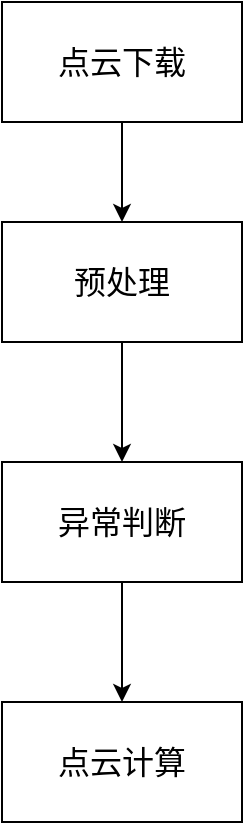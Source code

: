 <mxfile version="24.4.10" type="github">
  <diagram name="Page-1" id="fIXt2Z8RBO4ACJ6_SiIg">
    <mxGraphModel dx="1368" dy="790" grid="1" gridSize="10" guides="1" tooltips="1" connect="1" arrows="1" fold="1" page="1" pageScale="1" pageWidth="850" pageHeight="1100" math="0" shadow="0">
      <root>
        <mxCell id="0" />
        <mxCell id="1" parent="0" />
        <mxCell id="18APzPEi1ztSYz3mOzcG-5" value="" style="edgeStyle=orthogonalEdgeStyle;rounded=0;orthogonalLoop=1;jettySize=auto;html=1;" edge="1" parent="1" source="18APzPEi1ztSYz3mOzcG-1" target="18APzPEi1ztSYz3mOzcG-2">
          <mxGeometry relative="1" as="geometry" />
        </mxCell>
        <mxCell id="18APzPEi1ztSYz3mOzcG-1" value="&lt;font style=&quot;font-size: 16px;&quot;&gt;点云下载&lt;/font&gt;" style="rounded=0;whiteSpace=wrap;html=1;" vertex="1" parent="1">
          <mxGeometry x="365" y="100" width="120" height="60" as="geometry" />
        </mxCell>
        <mxCell id="18APzPEi1ztSYz3mOzcG-6" value="" style="edgeStyle=orthogonalEdgeStyle;rounded=0;orthogonalLoop=1;jettySize=auto;html=1;" edge="1" parent="1" source="18APzPEi1ztSYz3mOzcG-2" target="18APzPEi1ztSYz3mOzcG-3">
          <mxGeometry relative="1" as="geometry" />
        </mxCell>
        <mxCell id="18APzPEi1ztSYz3mOzcG-2" value="&lt;font style=&quot;font-size: 16px;&quot;&gt;预处理&lt;/font&gt;" style="rounded=0;whiteSpace=wrap;html=1;" vertex="1" parent="1">
          <mxGeometry x="365" y="210" width="120" height="60" as="geometry" />
        </mxCell>
        <mxCell id="18APzPEi1ztSYz3mOzcG-7" value="" style="edgeStyle=orthogonalEdgeStyle;rounded=0;orthogonalLoop=1;jettySize=auto;html=1;" edge="1" parent="1" source="18APzPEi1ztSYz3mOzcG-3" target="18APzPEi1ztSYz3mOzcG-4">
          <mxGeometry relative="1" as="geometry" />
        </mxCell>
        <mxCell id="18APzPEi1ztSYz3mOzcG-3" value="&lt;font style=&quot;font-size: 16px;&quot;&gt;异常判断&lt;/font&gt;" style="rounded=0;whiteSpace=wrap;html=1;" vertex="1" parent="1">
          <mxGeometry x="365" y="330" width="120" height="60" as="geometry" />
        </mxCell>
        <mxCell id="18APzPEi1ztSYz3mOzcG-4" value="&lt;font style=&quot;font-size: 16px;&quot;&gt;点云计算&lt;/font&gt;" style="rounded=0;whiteSpace=wrap;html=1;" vertex="1" parent="1">
          <mxGeometry x="365" y="450" width="120" height="60" as="geometry" />
        </mxCell>
      </root>
    </mxGraphModel>
  </diagram>
</mxfile>
